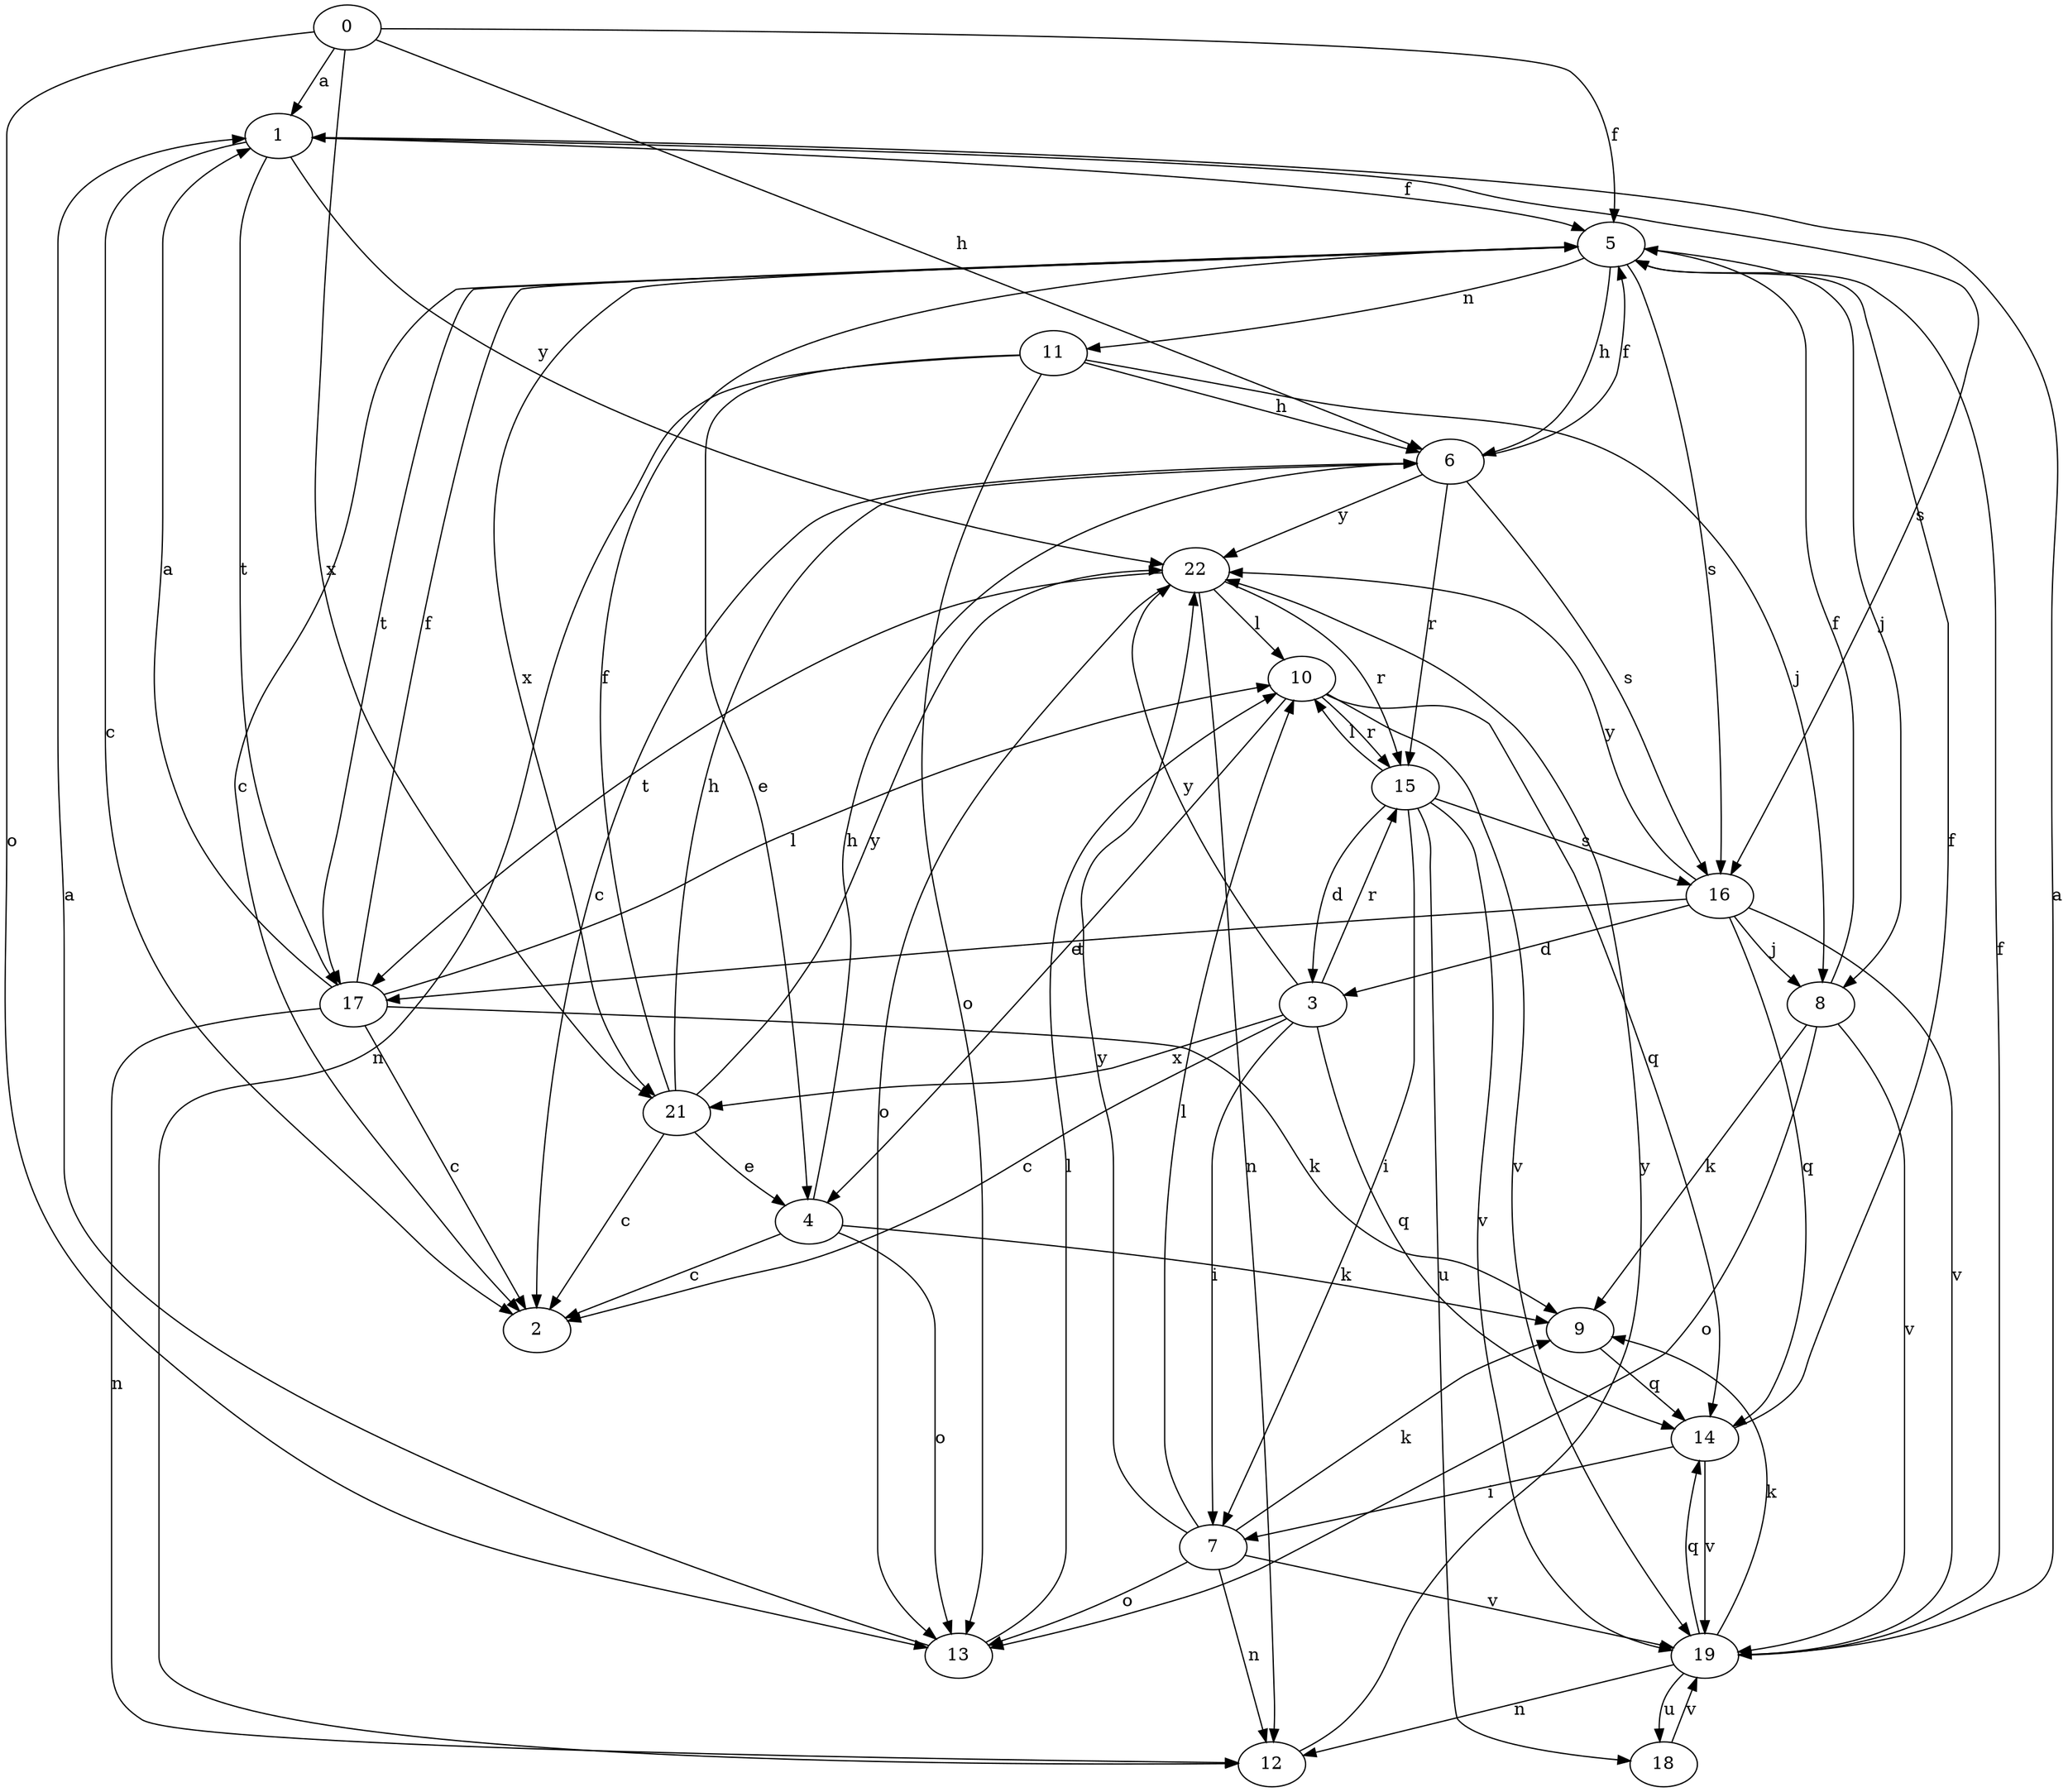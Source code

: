 strict digraph  {
0;
1;
2;
3;
4;
5;
6;
7;
8;
9;
10;
11;
12;
13;
14;
15;
16;
17;
18;
19;
21;
22;
0 -> 1  [label=a];
0 -> 5  [label=f];
0 -> 6  [label=h];
0 -> 13  [label=o];
0 -> 21  [label=x];
1 -> 2  [label=c];
1 -> 5  [label=f];
1 -> 16  [label=s];
1 -> 17  [label=t];
1 -> 22  [label=y];
3 -> 2  [label=c];
3 -> 7  [label=i];
3 -> 14  [label=q];
3 -> 15  [label=r];
3 -> 21  [label=x];
3 -> 22  [label=y];
4 -> 2  [label=c];
4 -> 6  [label=h];
4 -> 9  [label=k];
4 -> 13  [label=o];
5 -> 2  [label=c];
5 -> 6  [label=h];
5 -> 8  [label=j];
5 -> 11  [label=n];
5 -> 16  [label=s];
5 -> 17  [label=t];
5 -> 21  [label=x];
6 -> 2  [label=c];
6 -> 5  [label=f];
6 -> 15  [label=r];
6 -> 16  [label=s];
6 -> 22  [label=y];
7 -> 9  [label=k];
7 -> 10  [label=l];
7 -> 12  [label=n];
7 -> 13  [label=o];
7 -> 19  [label=v];
7 -> 22  [label=y];
8 -> 5  [label=f];
8 -> 9  [label=k];
8 -> 13  [label=o];
8 -> 19  [label=v];
9 -> 14  [label=q];
10 -> 4  [label=e];
10 -> 14  [label=q];
10 -> 15  [label=r];
10 -> 19  [label=v];
11 -> 4  [label=e];
11 -> 6  [label=h];
11 -> 8  [label=j];
11 -> 12  [label=n];
11 -> 13  [label=o];
12 -> 22  [label=y];
13 -> 1  [label=a];
13 -> 10  [label=l];
14 -> 5  [label=f];
14 -> 7  [label=i];
14 -> 19  [label=v];
15 -> 3  [label=d];
15 -> 7  [label=i];
15 -> 10  [label=l];
15 -> 16  [label=s];
15 -> 18  [label=u];
15 -> 19  [label=v];
16 -> 3  [label=d];
16 -> 8  [label=j];
16 -> 14  [label=q];
16 -> 17  [label=t];
16 -> 19  [label=v];
16 -> 22  [label=y];
17 -> 1  [label=a];
17 -> 2  [label=c];
17 -> 5  [label=f];
17 -> 9  [label=k];
17 -> 10  [label=l];
17 -> 12  [label=n];
18 -> 19  [label=v];
19 -> 1  [label=a];
19 -> 5  [label=f];
19 -> 9  [label=k];
19 -> 12  [label=n];
19 -> 14  [label=q];
19 -> 18  [label=u];
21 -> 2  [label=c];
21 -> 4  [label=e];
21 -> 5  [label=f];
21 -> 6  [label=h];
21 -> 22  [label=y];
22 -> 10  [label=l];
22 -> 12  [label=n];
22 -> 13  [label=o];
22 -> 15  [label=r];
22 -> 17  [label=t];
}
